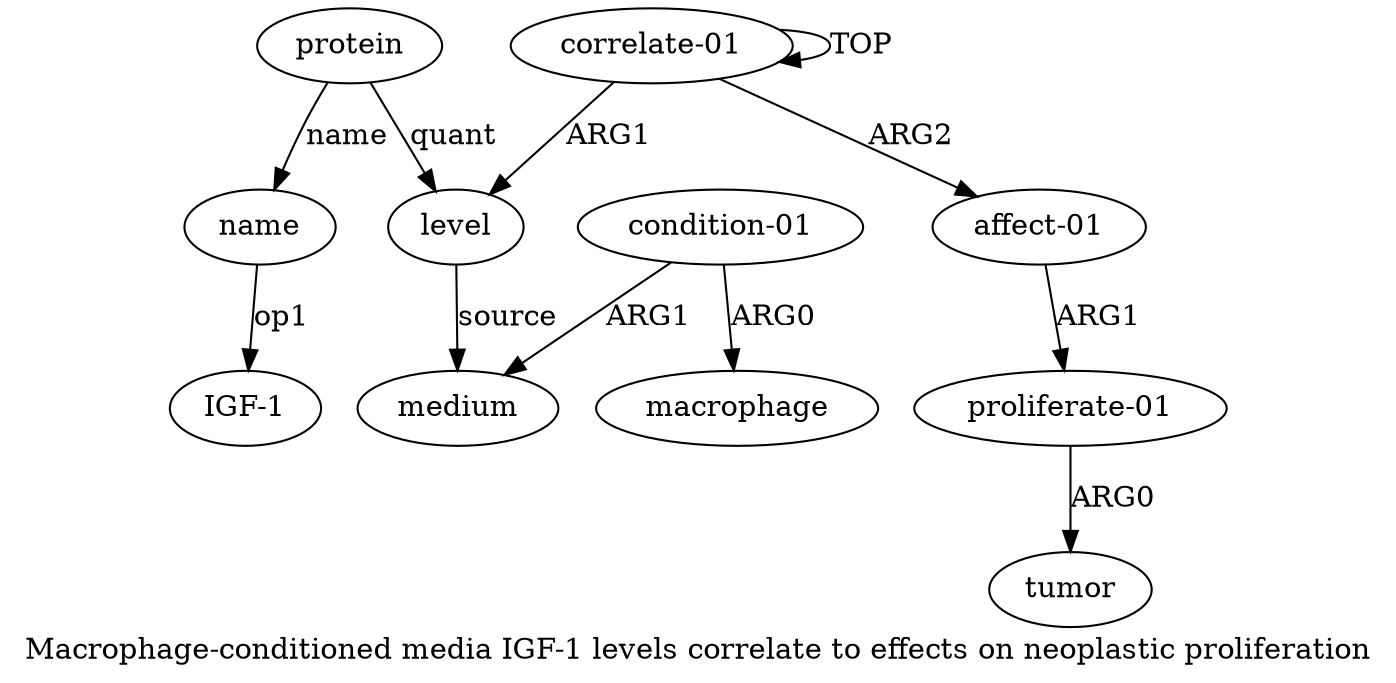 digraph  {
	graph [label="Macrophage-conditioned media IGF-1 levels correlate to effects on neoplastic proliferation"];
	node [label="\N"];
	"a3 IGF-1"	 [color=black,
		gold_ind=-1,
		gold_label="IGF-1",
		label="IGF-1",
		test_ind=-1,
		test_label="IGF-1"];
	a1	 [color=black,
		gold_ind=1,
		gold_label=level,
		label=level,
		test_ind=1,
		test_label=level];
	a4	 [color=black,
		gold_ind=4,
		gold_label=medium,
		label=medium,
		test_ind=4,
		test_label=medium];
	a1 -> a4 [key=0,
	color=black,
	gold_label=source,
	label=source,
	test_label=source];
a0 [color=black,
	gold_ind=0,
	gold_label="correlate-01",
	label="correlate-01",
	test_ind=0,
	test_label="correlate-01"];
a0 -> a1 [key=0,
color=black,
gold_label=ARG1,
label=ARG1,
test_label=ARG1];
a0 -> a0 [key=0,
color=black,
gold_label=TOP,
label=TOP,
test_label=TOP];
a7 [color=black,
gold_ind=7,
gold_label="affect-01",
label="affect-01",
test_ind=7,
test_label="affect-01"];
a0 -> a7 [key=0,
color=black,
gold_label=ARG2,
label=ARG2,
test_label=ARG2];
a3 [color=black,
gold_ind=3,
gold_label=name,
label=name,
test_ind=3,
test_label=name];
a3 -> "a3 IGF-1" [key=0,
color=black,
gold_label=op1,
label=op1,
test_label=op1];
a2 [color=black,
gold_ind=2,
gold_label=protein,
label=protein,
test_ind=2,
test_label=protein];
a2 -> a1 [key=0,
color=black,
gold_label=quant,
label=quant,
test_label=quant];
a2 -> a3 [key=0,
color=black,
gold_label=name,
label=name,
test_label=name];
a5 [color=black,
gold_ind=5,
gold_label="condition-01",
label="condition-01",
test_ind=5,
test_label="condition-01"];
a5 -> a4 [key=0,
color=black,
gold_label=ARG1,
label=ARG1,
test_label=ARG1];
a6 [color=black,
gold_ind=6,
gold_label=macrophage,
label=macrophage,
test_ind=6,
test_label=macrophage];
a5 -> a6 [key=0,
color=black,
gold_label=ARG0,
label=ARG0,
test_label=ARG0];
a8 [color=black,
gold_ind=8,
gold_label="proliferate-01",
label="proliferate-01",
test_ind=8,
test_label="proliferate-01"];
a7 -> a8 [key=0,
color=black,
gold_label=ARG1,
label=ARG1,
test_label=ARG1];
a9 [color=black,
gold_ind=9,
gold_label=tumor,
label=tumor,
test_ind=9,
test_label=tumor];
a8 -> a9 [key=0,
color=black,
gold_label=ARG0,
label=ARG0,
test_label=ARG0];
}
